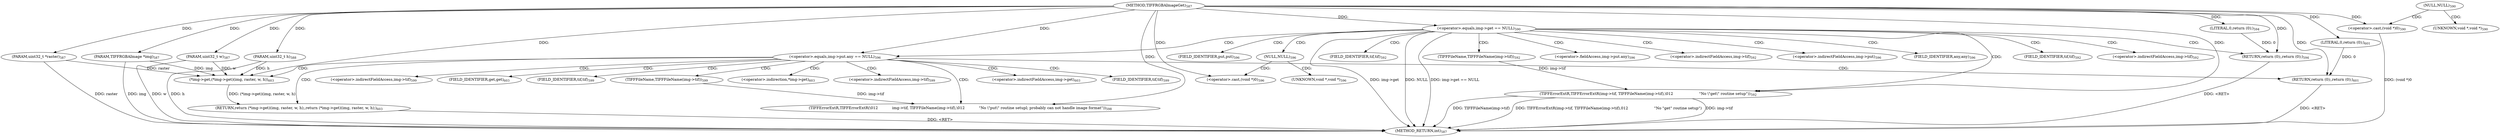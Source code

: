 digraph "TIFFRGBAImageGet" {  
"46789" [label = <(METHOD,TIFFRGBAImageGet)<SUB>587</SUB>> ]
"46851" [label = <(METHOD_RETURN,int)<SUB>587</SUB>> ]
"46790" [label = <(PARAM,TIFFRGBAImage *img)<SUB>587</SUB>> ]
"46791" [label = <(PARAM,uint32_t *raster)<SUB>587</SUB>> ]
"46792" [label = <(PARAM,uint32_t w)<SUB>587</SUB>> ]
"46793" [label = <(PARAM,uint32_t h)<SUB>588</SUB>> ]
"46841" [label = <(RETURN,return (*img-&gt;get)(img, raster, w, h);,return (*img-&gt;get)(img, raster, w, h);)<SUB>603</SUB>> ]
"46796" [label = <(&lt;operator&gt;.equals,img-&gt;get == NULL)<SUB>590</SUB>> ]
"46818" [label = <(&lt;operator&gt;.equals,img-&gt;put.any == NULL)<SUB>596</SUB>> ]
"46842" [label = <(*img-&gt;get,(*img-&gt;get)(img, raster, w, h))<SUB>603</SUB>> ]
"46806" [label = <(TIFFErrorExtR,TIFFErrorExtR(img-&gt;tif, TIFFFileName(img-&gt;tif),\012                      &quot;No \&quot;get\&quot; routine setup&quot;))<SUB>592</SUB>> ]
"46815" [label = <(RETURN,return (0);,return (0);)<SUB>594</SUB>> ]
"46830" [label = <(TIFFErrorExtR,TIFFErrorExtR(\012            img-&gt;tif, TIFFFileName(img-&gt;tif),\012            &quot;No \&quot;put\&quot; routine setupl; probably can not handle image format&quot;))<SUB>598</SUB>> ]
"46839" [label = <(RETURN,return (0);,return (0);)<SUB>601</SUB>> ]
"46816" [label = <(LITERAL,0,return (0);)<SUB>594</SUB>> ]
"46840" [label = <(LITERAL,0,return (0);)<SUB>601</SUB>> ]
"46802" [label = <(&lt;operator&gt;.cast,(void *)0)<SUB>590</SUB>> ]
"46810" [label = <(TIFFFileName,TIFFFileName(img-&gt;tif))<SUB>592</SUB>> ]
"46826" [label = <(&lt;operator&gt;.cast,(void *)0)<SUB>596</SUB>> ]
"46834" [label = <(TIFFFileName,TIFFFileName(img-&gt;tif))<SUB>599</SUB>> ]
"46800" [label = <(NULL,NULL)<SUB>590</SUB>> ]
"46819" [label = <(&lt;operator&gt;.fieldAccess,img-&gt;put.any)<SUB>596</SUB>> ]
"46824" [label = <(NULL,NULL)<SUB>596</SUB>> ]
"46843" [label = <(&lt;operator&gt;.indirection,*img-&gt;get)<SUB>603</SUB>> ]
"46807" [label = <(&lt;operator&gt;.indirectFieldAccess,img-&gt;tif)<SUB>592</SUB>> ]
"46820" [label = <(&lt;operator&gt;.indirectFieldAccess,img-&gt;put)<SUB>596</SUB>> ]
"46823" [label = <(FIELD_IDENTIFIER,any,any)<SUB>596</SUB>> ]
"46831" [label = <(&lt;operator&gt;.indirectFieldAccess,img-&gt;tif)<SUB>599</SUB>> ]
"46844" [label = <(&lt;operator&gt;.indirectFieldAccess,img-&gt;get)<SUB>603</SUB>> ]
"46809" [label = <(FIELD_IDENTIFIER,tif,tif)<SUB>592</SUB>> ]
"46811" [label = <(&lt;operator&gt;.indirectFieldAccess,img-&gt;tif)<SUB>592</SUB>> ]
"46822" [label = <(FIELD_IDENTIFIER,put,put)<SUB>596</SUB>> ]
"46833" [label = <(FIELD_IDENTIFIER,tif,tif)<SUB>599</SUB>> ]
"46835" [label = <(&lt;operator&gt;.indirectFieldAccess,img-&gt;tif)<SUB>599</SUB>> ]
"46846" [label = <(FIELD_IDENTIFIER,get,get)<SUB>603</SUB>> ]
"46803" [label = <(UNKNOWN,void *,void *)<SUB>590</SUB>> ]
"46813" [label = <(FIELD_IDENTIFIER,tif,tif)<SUB>592</SUB>> ]
"46827" [label = <(UNKNOWN,void *,void *)<SUB>596</SUB>> ]
"46837" [label = <(FIELD_IDENTIFIER,tif,tif)<SUB>599</SUB>> ]
  "46839" -> "46851"  [ label = "DDG: &lt;RET&gt;"] 
  "46841" -> "46851"  [ label = "DDG: &lt;RET&gt;"] 
  "46815" -> "46851"  [ label = "DDG: &lt;RET&gt;"] 
  "46790" -> "46851"  [ label = "DDG: img"] 
  "46791" -> "46851"  [ label = "DDG: raster"] 
  "46792" -> "46851"  [ label = "DDG: w"] 
  "46793" -> "46851"  [ label = "DDG: h"] 
  "46796" -> "46851"  [ label = "DDG: img-&gt;get"] 
  "46796" -> "46851"  [ label = "DDG: NULL"] 
  "46802" -> "46851"  [ label = "DDG: (void *)0"] 
  "46796" -> "46851"  [ label = "DDG: img-&gt;get == NULL"] 
  "46806" -> "46851"  [ label = "DDG: img-&gt;tif"] 
  "46806" -> "46851"  [ label = "DDG: TIFFFileName(img-&gt;tif)"] 
  "46806" -> "46851"  [ label = "DDG: TIFFErrorExtR(img-&gt;tif, TIFFFileName(img-&gt;tif),\012                      &quot;No \&quot;get\&quot; routine setup&quot;)"] 
  "46789" -> "46790"  [ label = "DDG: "] 
  "46789" -> "46791"  [ label = "DDG: "] 
  "46789" -> "46792"  [ label = "DDG: "] 
  "46789" -> "46793"  [ label = "DDG: "] 
  "46842" -> "46841"  [ label = "DDG: (*img-&gt;get)(img, raster, w, h)"] 
  "46789" -> "46796"  [ label = "DDG: "] 
  "46816" -> "46815"  [ label = "DDG: 0"] 
  "46789" -> "46815"  [ label = "DDG: "] 
  "46789" -> "46818"  [ label = "DDG: "] 
  "46840" -> "46839"  [ label = "DDG: 0"] 
  "46789" -> "46839"  [ label = "DDG: "] 
  "46790" -> "46842"  [ label = "DDG: img"] 
  "46789" -> "46842"  [ label = "DDG: "] 
  "46791" -> "46842"  [ label = "DDG: raster"] 
  "46792" -> "46842"  [ label = "DDG: w"] 
  "46793" -> "46842"  [ label = "DDG: h"] 
  "46810" -> "46806"  [ label = "DDG: img-&gt;tif"] 
  "46789" -> "46806"  [ label = "DDG: "] 
  "46789" -> "46816"  [ label = "DDG: "] 
  "46834" -> "46830"  [ label = "DDG: img-&gt;tif"] 
  "46789" -> "46830"  [ label = "DDG: "] 
  "46789" -> "46840"  [ label = "DDG: "] 
  "46789" -> "46802"  [ label = "DDG: "] 
  "46789" -> "46826"  [ label = "DDG: "] 
  "46796" -> "46820"  [ label = "CDG: "] 
  "46796" -> "46813"  [ label = "CDG: "] 
  "46796" -> "46811"  [ label = "CDG: "] 
  "46796" -> "46823"  [ label = "CDG: "] 
  "46796" -> "46819"  [ label = "CDG: "] 
  "46796" -> "46815"  [ label = "CDG: "] 
  "46796" -> "46822"  [ label = "CDG: "] 
  "46796" -> "46824"  [ label = "CDG: "] 
  "46796" -> "46806"  [ label = "CDG: "] 
  "46796" -> "46810"  [ label = "CDG: "] 
  "46796" -> "46818"  [ label = "CDG: "] 
  "46796" -> "46809"  [ label = "CDG: "] 
  "46796" -> "46807"  [ label = "CDG: "] 
  "46818" -> "46830"  [ label = "CDG: "] 
  "46818" -> "46843"  [ label = "CDG: "] 
  "46818" -> "46834"  [ label = "CDG: "] 
  "46818" -> "46844"  [ label = "CDG: "] 
  "46818" -> "46846"  [ label = "CDG: "] 
  "46818" -> "46831"  [ label = "CDG: "] 
  "46818" -> "46842"  [ label = "CDG: "] 
  "46818" -> "46841"  [ label = "CDG: "] 
  "46818" -> "46837"  [ label = "CDG: "] 
  "46818" -> "46833"  [ label = "CDG: "] 
  "46818" -> "46835"  [ label = "CDG: "] 
  "46818" -> "46839"  [ label = "CDG: "] 
  "46800" -> "46802"  [ label = "CDG: "] 
  "46800" -> "46803"  [ label = "CDG: "] 
  "46824" -> "46826"  [ label = "CDG: "] 
  "46824" -> "46827"  [ label = "CDG: "] 
}
